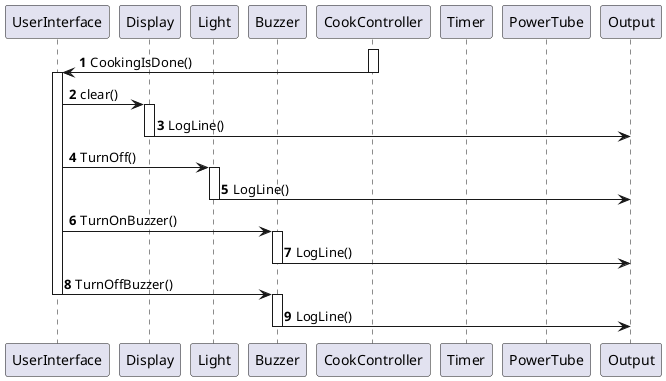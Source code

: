 ﻿@startuml
'https://plantuml.com/sequence-diagram

autonumber
participant UserInterface
participant Display
participant Light
participant Buzzer
participant CookController
participant Timer
participant PowerTube
participant Output


activate CookController
UserInterface <- CookController : CookingIsDone()
deactivate CookController
activate UserInterface
UserInterface -> Display : clear()
activate Display
Display -> Output : LogLine()
deactivate Display
UserInterface -> Light : TurnOff()
activate Light
Light -> Output : LogLine()
deactivate Light
UserInterface -> Buzzer : TurnOnBuzzer()
activate Buzzer
Buzzer -> Output : LogLine()
deactivate Buzzer
UserInterface -> Buzzer : TurnOffBuzzer()
deactivate UserInterface
activate Buzzer
Buzzer -> Output : LogLine()
deactivate Buzzer

@enduml